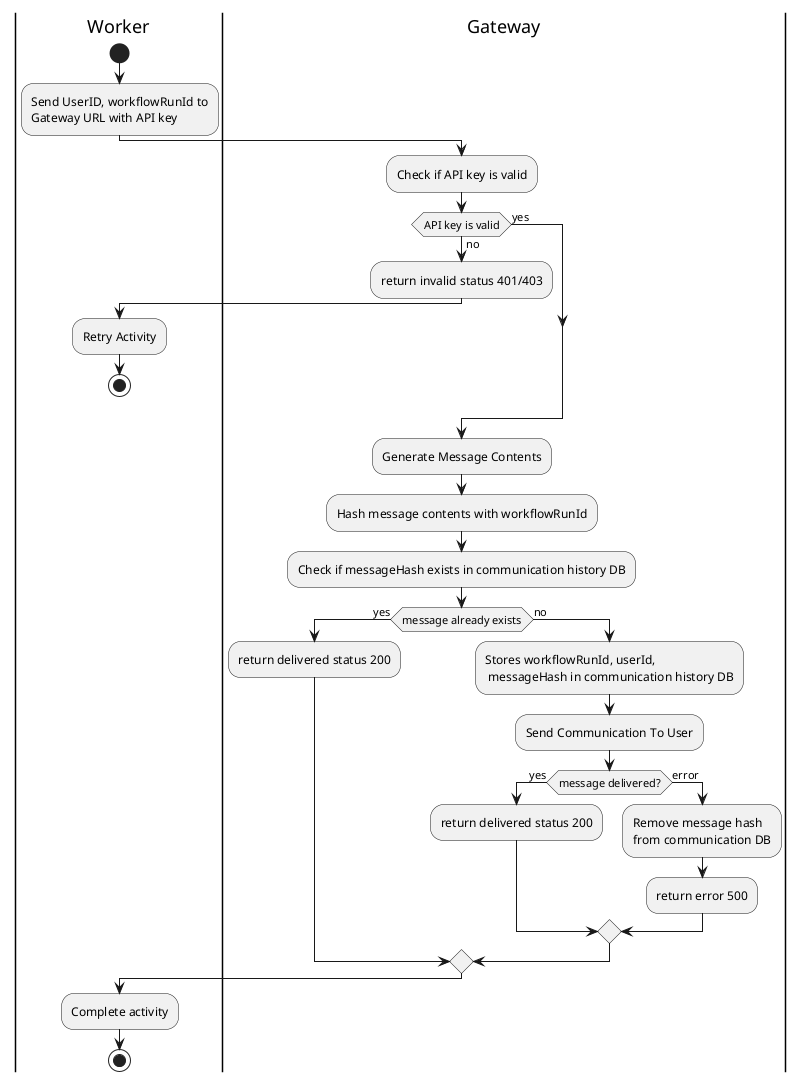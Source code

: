 @startuml Send Message To Gateway Activity;
|Worker|

start

:Send UserID, workflowRunId to
Gateway URL with API key;

|Gateway|

:Check if API key is valid;
if (API key is valid) is (no) then
:return invalid status 401/403;
|Worker|
:Retry Activity;
stop
else (yes)

endif

|Gateway|
:Generate Message Contents;
:Hash message contents with workflowRunId;

:Check if messageHash exists in communication history DB;
if (message already exists) is (yes) then
:return delivered status 200;
else (no)

:Stores workflowRunId, userId,
 messageHash in communication history DB;
:Send Communication To User;

    if (message delivered?) is (yes) then

    :return delivered status 200;
    else (error)
    :Remove message hash
    from communication DB;
    :return error 500;
    endif

endif
|Worker|
:Complete activity;
stop
@enduml
